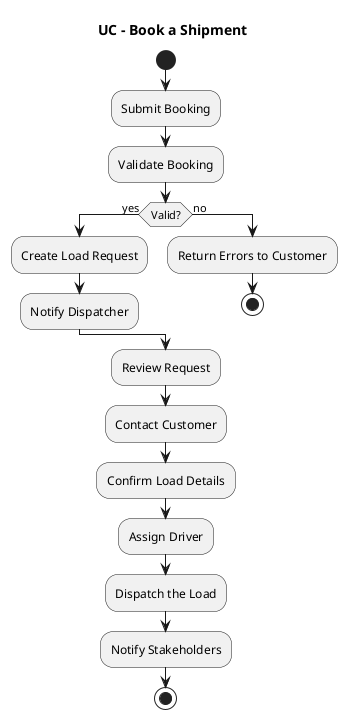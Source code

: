@startuml
title UC - Book a Shipment
start
  :Submit Booking;

  :Validate Booking;
  if (Valid?) then (yes)
    :Create Load Request;
    :Notify Dispatcher;
  else (no)
    :Return Errors to Customer;
    stop
  endif

  :Review Request;
  :Contact Customer;
  :Confirm Load Details;
  :Assign Driver;
  :Dispatch the Load;
  :Notify Stakeholders;
stop

@enduml
